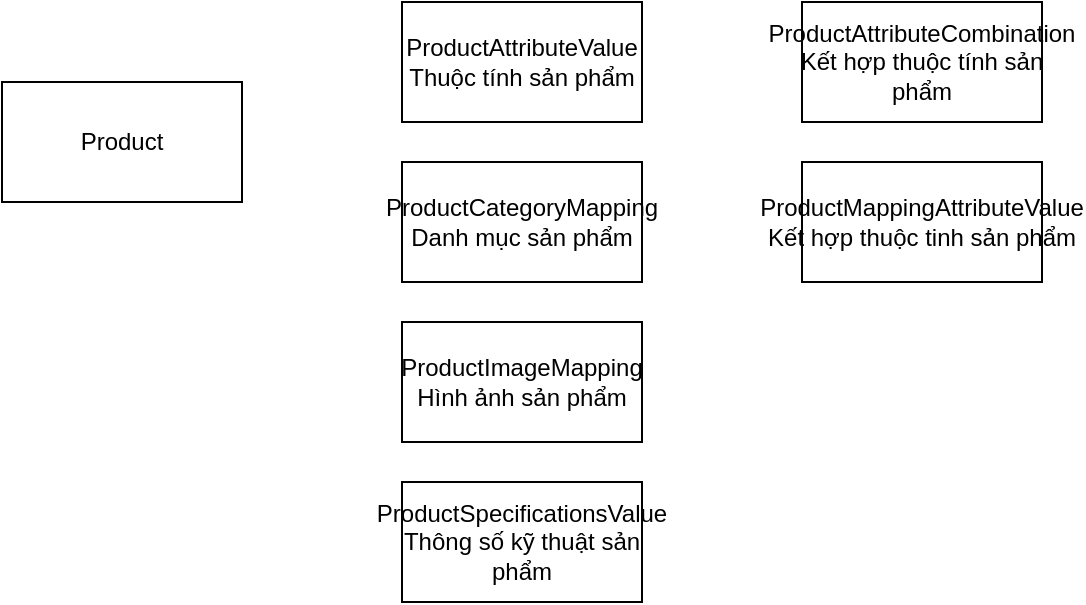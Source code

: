 <mxfile version="21.2.8" type="device">
  <diagram name="Page-1" id="bmPa3Lwm5vl6PtGbcMpy">
    <mxGraphModel dx="874" dy="572" grid="1" gridSize="10" guides="1" tooltips="1" connect="1" arrows="1" fold="1" page="1" pageScale="1" pageWidth="850" pageHeight="1100" math="0" shadow="0">
      <root>
        <mxCell id="0" />
        <mxCell id="1" parent="0" />
        <mxCell id="RkPw1847iJHn0VCWSSKf-1" value="Product" style="rounded=0;whiteSpace=wrap;html=1;" vertex="1" parent="1">
          <mxGeometry x="40" y="40" width="120" height="60" as="geometry" />
        </mxCell>
        <mxCell id="RkPw1847iJHn0VCWSSKf-2" value="ProductAttributeCombination&lt;br&gt;Kết hợp thuộc tính sản phẩm" style="rounded=0;whiteSpace=wrap;html=1;" vertex="1" parent="1">
          <mxGeometry x="440" width="120" height="60" as="geometry" />
        </mxCell>
        <mxCell id="RkPw1847iJHn0VCWSSKf-3" value="ProductAttributeValue&lt;br&gt;Thuộc tính sản phẩm" style="rounded=0;whiteSpace=wrap;html=1;" vertex="1" parent="1">
          <mxGeometry x="240" width="120" height="60" as="geometry" />
        </mxCell>
        <mxCell id="RkPw1847iJHn0VCWSSKf-4" value="ProductCategoryMapping&lt;br&gt;Danh mục sản phẩm" style="rounded=0;whiteSpace=wrap;html=1;" vertex="1" parent="1">
          <mxGeometry x="240" y="80" width="120" height="60" as="geometry" />
        </mxCell>
        <mxCell id="RkPw1847iJHn0VCWSSKf-5" value="ProductImageMapping&lt;br&gt;Hình ảnh sản phẩm" style="rounded=0;whiteSpace=wrap;html=1;" vertex="1" parent="1">
          <mxGeometry x="240" y="160" width="120" height="60" as="geometry" />
        </mxCell>
        <mxCell id="RkPw1847iJHn0VCWSSKf-6" value="ProductMappingAttributeValue&lt;br&gt;Kết hợp thuộc tinh sản phẩm" style="rounded=0;whiteSpace=wrap;html=1;" vertex="1" parent="1">
          <mxGeometry x="440" y="80" width="120" height="60" as="geometry" />
        </mxCell>
        <mxCell id="RkPw1847iJHn0VCWSSKf-7" value="ProductSpecificationsValue&lt;br&gt;Thông số kỹ thuật sản phẩm" style="rounded=0;whiteSpace=wrap;html=1;" vertex="1" parent="1">
          <mxGeometry x="240" y="240" width="120" height="60" as="geometry" />
        </mxCell>
      </root>
    </mxGraphModel>
  </diagram>
</mxfile>
